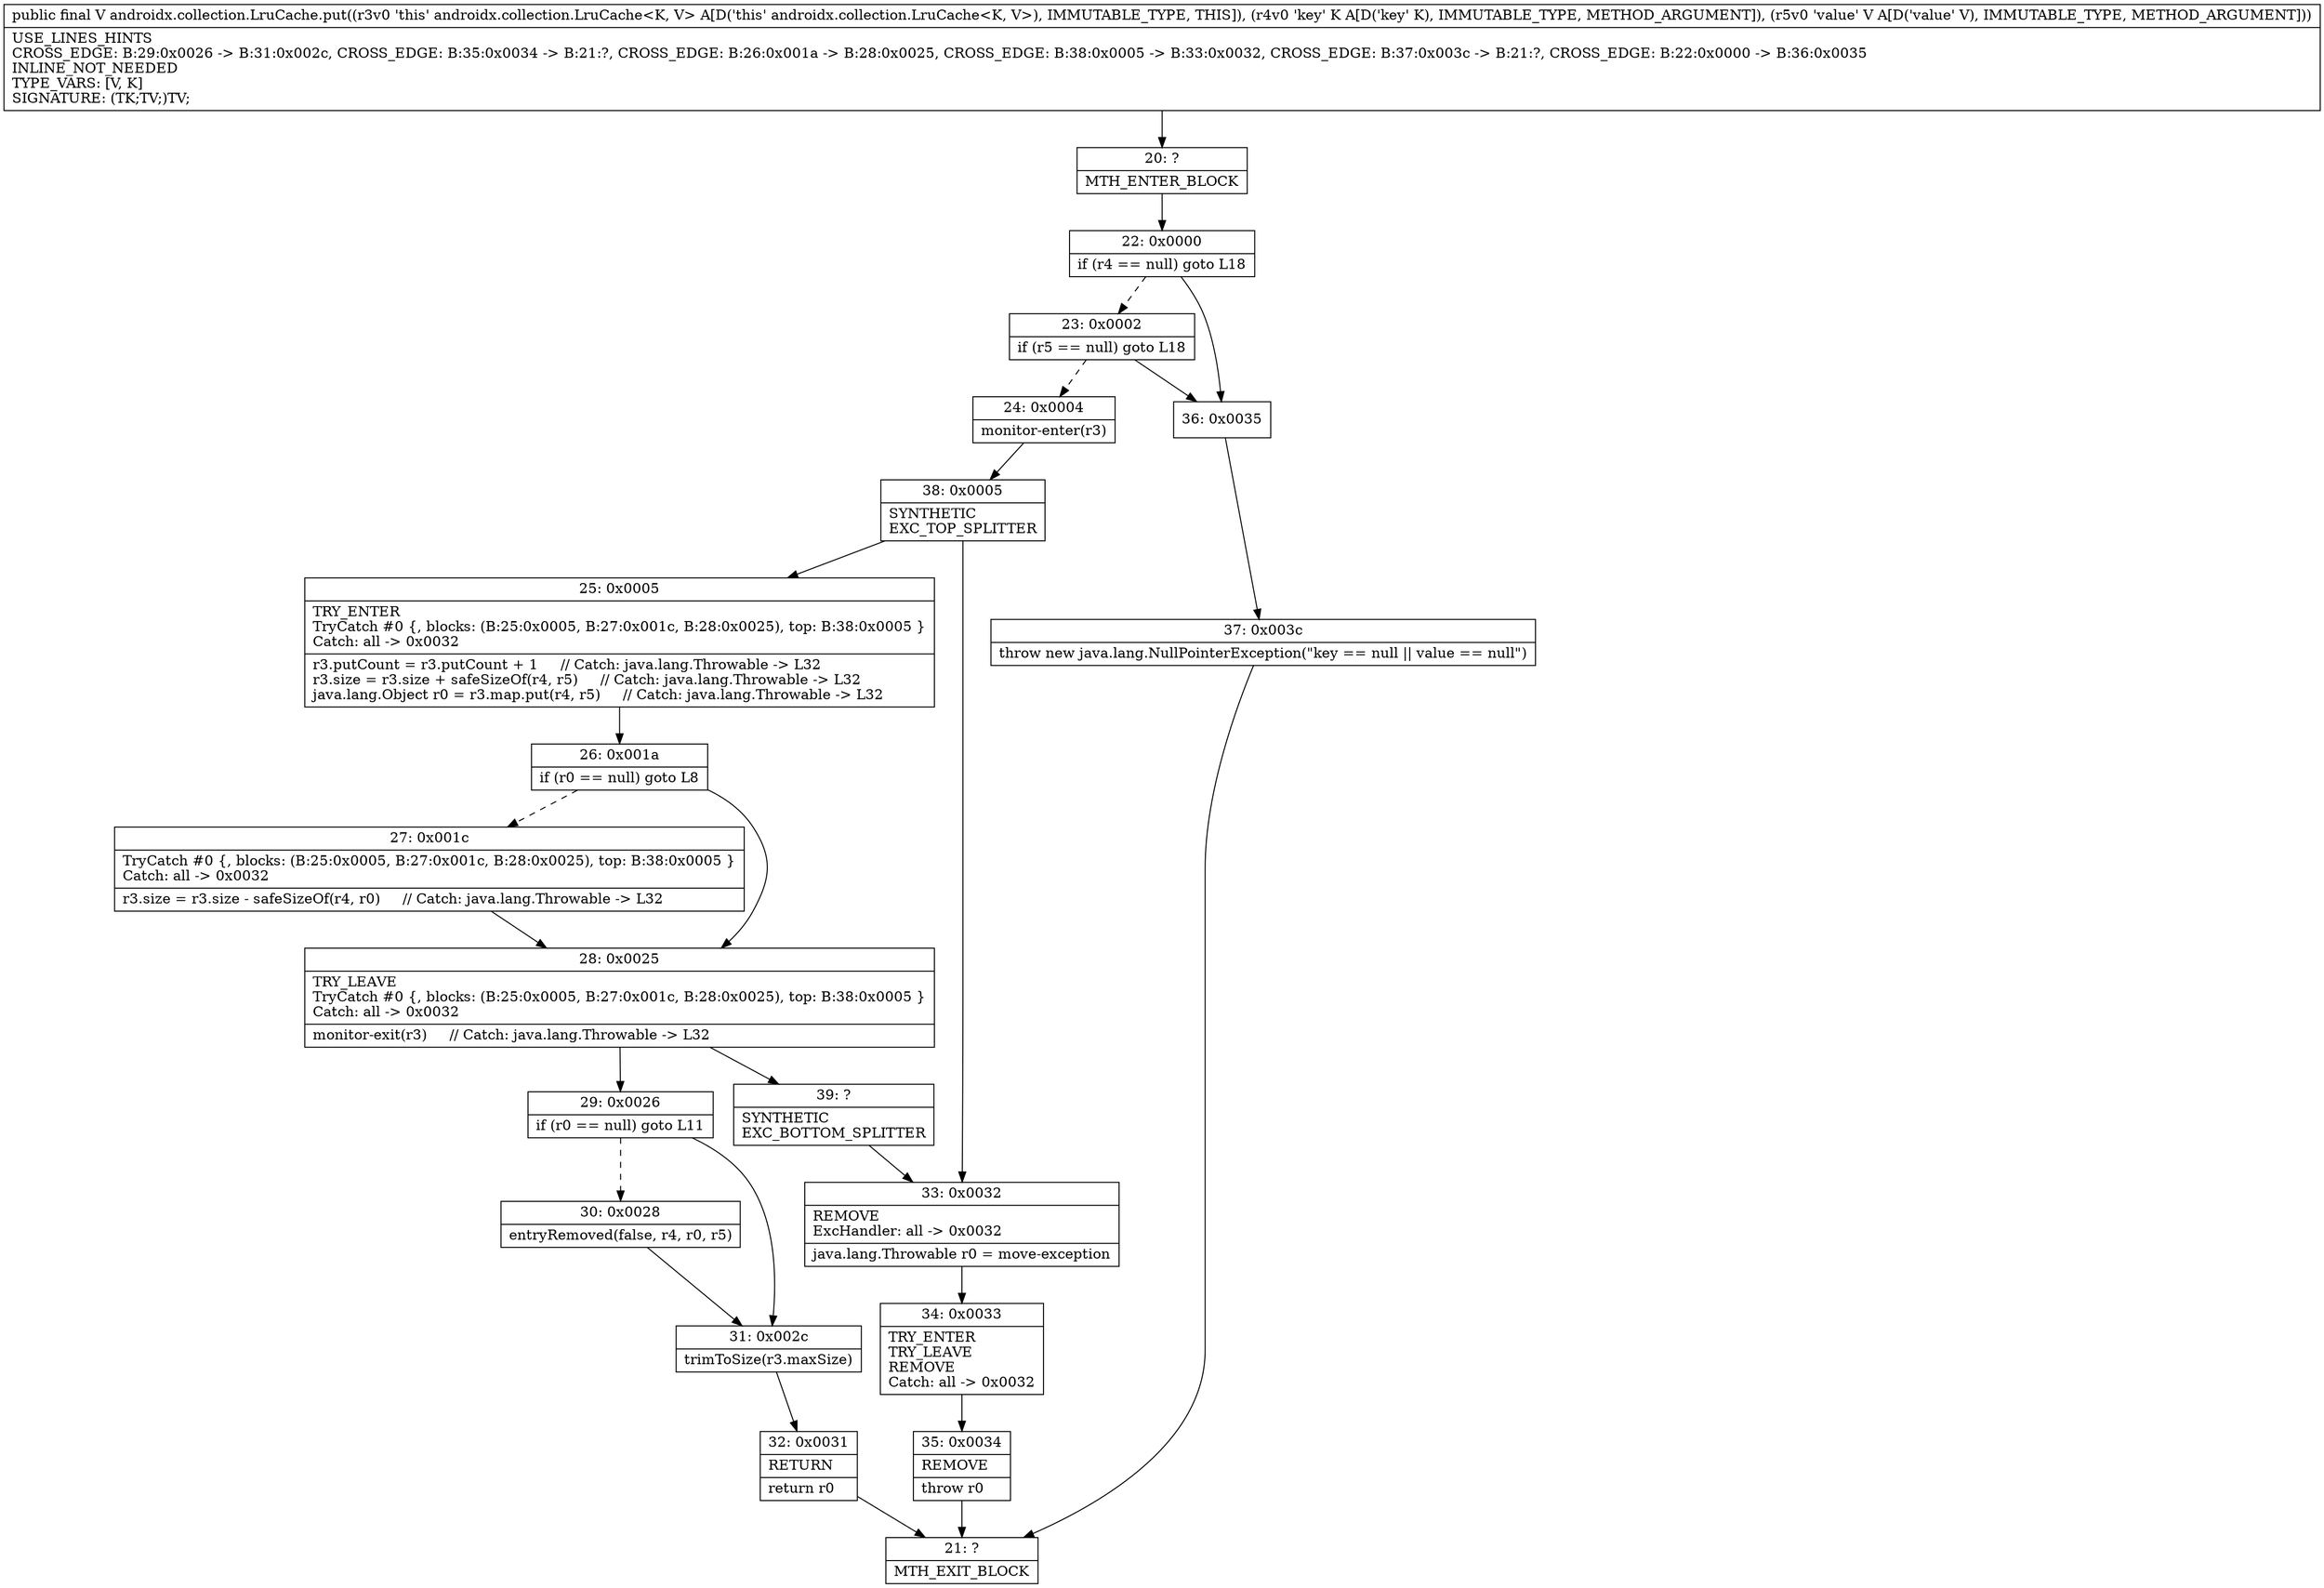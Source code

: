 digraph "CFG forandroidx.collection.LruCache.put(Ljava\/lang\/Object;Ljava\/lang\/Object;)Ljava\/lang\/Object;" {
Node_20 [shape=record,label="{20\:\ ?|MTH_ENTER_BLOCK\l}"];
Node_22 [shape=record,label="{22\:\ 0x0000|if (r4 == null) goto L18\l}"];
Node_23 [shape=record,label="{23\:\ 0x0002|if (r5 == null) goto L18\l}"];
Node_24 [shape=record,label="{24\:\ 0x0004|monitor\-enter(r3)\l}"];
Node_38 [shape=record,label="{38\:\ 0x0005|SYNTHETIC\lEXC_TOP_SPLITTER\l}"];
Node_25 [shape=record,label="{25\:\ 0x0005|TRY_ENTER\lTryCatch #0 \{, blocks: (B:25:0x0005, B:27:0x001c, B:28:0x0025), top: B:38:0x0005 \}\lCatch: all \-\> 0x0032\l|r3.putCount = r3.putCount + 1     \/\/ Catch: java.lang.Throwable \-\> L32\lr3.size = r3.size + safeSizeOf(r4, r5)     \/\/ Catch: java.lang.Throwable \-\> L32\ljava.lang.Object r0 = r3.map.put(r4, r5)     \/\/ Catch: java.lang.Throwable \-\> L32\l}"];
Node_26 [shape=record,label="{26\:\ 0x001a|if (r0 == null) goto L8\l}"];
Node_27 [shape=record,label="{27\:\ 0x001c|TryCatch #0 \{, blocks: (B:25:0x0005, B:27:0x001c, B:28:0x0025), top: B:38:0x0005 \}\lCatch: all \-\> 0x0032\l|r3.size = r3.size \- safeSizeOf(r4, r0)     \/\/ Catch: java.lang.Throwable \-\> L32\l}"];
Node_28 [shape=record,label="{28\:\ 0x0025|TRY_LEAVE\lTryCatch #0 \{, blocks: (B:25:0x0005, B:27:0x001c, B:28:0x0025), top: B:38:0x0005 \}\lCatch: all \-\> 0x0032\l|monitor\-exit(r3)     \/\/ Catch: java.lang.Throwable \-\> L32\l}"];
Node_29 [shape=record,label="{29\:\ 0x0026|if (r0 == null) goto L11\l}"];
Node_30 [shape=record,label="{30\:\ 0x0028|entryRemoved(false, r4, r0, r5)\l}"];
Node_31 [shape=record,label="{31\:\ 0x002c|trimToSize(r3.maxSize)\l}"];
Node_32 [shape=record,label="{32\:\ 0x0031|RETURN\l|return r0\l}"];
Node_21 [shape=record,label="{21\:\ ?|MTH_EXIT_BLOCK\l}"];
Node_39 [shape=record,label="{39\:\ ?|SYNTHETIC\lEXC_BOTTOM_SPLITTER\l}"];
Node_33 [shape=record,label="{33\:\ 0x0032|REMOVE\lExcHandler: all \-\> 0x0032\l|java.lang.Throwable r0 = move\-exception\l}"];
Node_34 [shape=record,label="{34\:\ 0x0033|TRY_ENTER\lTRY_LEAVE\lREMOVE\lCatch: all \-\> 0x0032\l}"];
Node_35 [shape=record,label="{35\:\ 0x0034|REMOVE\l|throw r0\l}"];
Node_36 [shape=record,label="{36\:\ 0x0035}"];
Node_37 [shape=record,label="{37\:\ 0x003c|throw new java.lang.NullPointerException(\"key == null \|\| value == null\")\l}"];
MethodNode[shape=record,label="{public final V androidx.collection.LruCache.put((r3v0 'this' androidx.collection.LruCache\<K, V\> A[D('this' androidx.collection.LruCache\<K, V\>), IMMUTABLE_TYPE, THIS]), (r4v0 'key' K A[D('key' K), IMMUTABLE_TYPE, METHOD_ARGUMENT]), (r5v0 'value' V A[D('value' V), IMMUTABLE_TYPE, METHOD_ARGUMENT]))  | USE_LINES_HINTS\lCROSS_EDGE: B:29:0x0026 \-\> B:31:0x002c, CROSS_EDGE: B:35:0x0034 \-\> B:21:?, CROSS_EDGE: B:26:0x001a \-\> B:28:0x0025, CROSS_EDGE: B:38:0x0005 \-\> B:33:0x0032, CROSS_EDGE: B:37:0x003c \-\> B:21:?, CROSS_EDGE: B:22:0x0000 \-\> B:36:0x0035\lINLINE_NOT_NEEDED\lTYPE_VARS: [V, K]\lSIGNATURE: (TK;TV;)TV;\l}"];
MethodNode -> Node_20;Node_20 -> Node_22;
Node_22 -> Node_23[style=dashed];
Node_22 -> Node_36;
Node_23 -> Node_24[style=dashed];
Node_23 -> Node_36;
Node_24 -> Node_38;
Node_38 -> Node_25;
Node_38 -> Node_33;
Node_25 -> Node_26;
Node_26 -> Node_27[style=dashed];
Node_26 -> Node_28;
Node_27 -> Node_28;
Node_28 -> Node_29;
Node_28 -> Node_39;
Node_29 -> Node_30[style=dashed];
Node_29 -> Node_31;
Node_30 -> Node_31;
Node_31 -> Node_32;
Node_32 -> Node_21;
Node_39 -> Node_33;
Node_33 -> Node_34;
Node_34 -> Node_35;
Node_35 -> Node_21;
Node_36 -> Node_37;
Node_37 -> Node_21;
}

